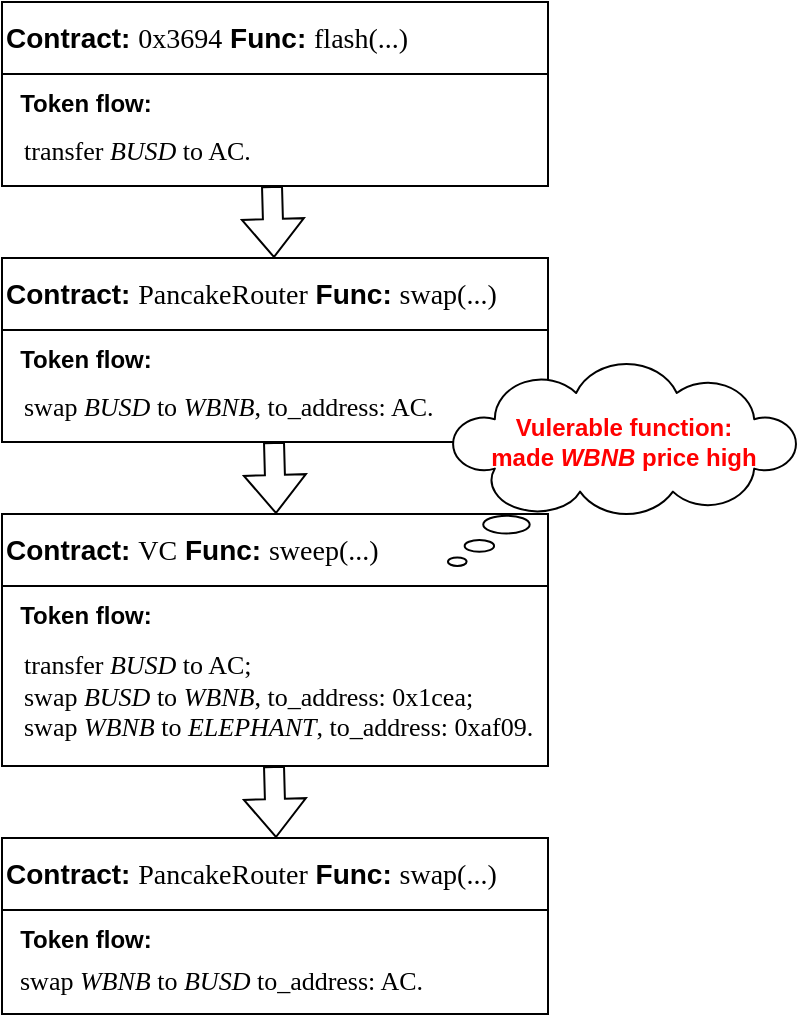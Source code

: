 <mxfile version="21.3.3" type="github">
  <diagram name="第 1 页" id="DpBAecrN9S_4ORhCehox">
    <mxGraphModel dx="1562" dy="845" grid="0" gridSize="10" guides="1" tooltips="1" connect="1" arrows="1" fold="1" page="1" pageScale="1" pageWidth="827" pageHeight="1169" math="0" shadow="0">
      <root>
        <mxCell id="0" />
        <mxCell id="1" parent="0" />
        <mxCell id="39Ndfhp_dy2rKstH9wdf-5" value="" style="rounded=0;whiteSpace=wrap;html=1;" vertex="1" parent="1">
          <mxGeometry x="110" y="155" width="273" height="92" as="geometry" />
        </mxCell>
        <mxCell id="39Ndfhp_dy2rKstH9wdf-6" value="&lt;font style=&quot;font-size: 14px;&quot;&gt;&lt;b&gt;Contract:&lt;/b&gt; &lt;font face=&quot;Times New Roman&quot;&gt;0x3694&lt;/font&gt; &lt;b&gt;Func: &lt;/b&gt;&lt;font face=&quot;Times New Roman&quot;&gt;flash(...)&lt;/font&gt;&lt;/font&gt;" style="rounded=0;whiteSpace=wrap;html=1;align=left;" vertex="1" parent="1">
          <mxGeometry x="110" y="155" width="273" height="36" as="geometry" />
        </mxCell>
        <mxCell id="39Ndfhp_dy2rKstH9wdf-7" value="Token flow:" style="text;html=1;strokeColor=none;fillColor=none;align=center;verticalAlign=middle;whiteSpace=wrap;rounded=0;fontStyle=1" vertex="1" parent="1">
          <mxGeometry x="110" y="191" width="84" height="30" as="geometry" />
        </mxCell>
        <mxCell id="39Ndfhp_dy2rKstH9wdf-9" value="&lt;font face=&quot;Times New Roman&quot; style=&quot;font-size: 13px;&quot;&gt;transfer &lt;i style=&quot;font-size: 13px;&quot;&gt;BUSD&lt;/i&gt;&amp;nbsp;to AC.&lt;/font&gt;" style="text;html=1;strokeColor=none;fillColor=none;align=left;verticalAlign=middle;whiteSpace=wrap;rounded=0;fontSize=13;" vertex="1" parent="1">
          <mxGeometry x="119" y="213.25" width="276" height="30.5" as="geometry" />
        </mxCell>
        <mxCell id="39Ndfhp_dy2rKstH9wdf-10" value="" style="rounded=0;whiteSpace=wrap;html=1;" vertex="1" parent="1">
          <mxGeometry x="110" y="283" width="273" height="92" as="geometry" />
        </mxCell>
        <mxCell id="39Ndfhp_dy2rKstH9wdf-11" value="&lt;font style=&quot;font-size: 14px;&quot;&gt;&lt;b&gt;Contract:&lt;/b&gt;&amp;nbsp;&lt;font face=&quot;Times New Roman&quot;&gt;PancakeRouter&lt;/font&gt;&amp;nbsp;&lt;b&gt;Func: &lt;/b&gt;&lt;font face=&quot;Times New Roman&quot;&gt;swap(...)&lt;/font&gt;&lt;/font&gt;" style="rounded=0;whiteSpace=wrap;html=1;align=left;" vertex="1" parent="1">
          <mxGeometry x="110" y="283" width="273" height="36" as="geometry" />
        </mxCell>
        <mxCell id="39Ndfhp_dy2rKstH9wdf-12" value="Token flow:" style="text;html=1;strokeColor=none;fillColor=none;align=center;verticalAlign=middle;whiteSpace=wrap;rounded=0;fontStyle=1" vertex="1" parent="1">
          <mxGeometry x="110" y="319" width="84" height="30" as="geometry" />
        </mxCell>
        <mxCell id="39Ndfhp_dy2rKstH9wdf-13" value="&lt;font face=&quot;Times New Roman&quot; style=&quot;font-size: 13px;&quot;&gt;swap &lt;i style=&quot;font-size: 13px;&quot;&gt;BUSD&lt;/i&gt; to &lt;i style=&quot;font-size: 13px;&quot;&gt;WBNB&lt;/i&gt;, to_address: AC.&lt;/font&gt;" style="text;html=1;strokeColor=none;fillColor=none;align=left;verticalAlign=middle;whiteSpace=wrap;rounded=0;fontSize=13;" vertex="1" parent="1">
          <mxGeometry x="119" y="341.25" width="276" height="30.5" as="geometry" />
        </mxCell>
        <mxCell id="39Ndfhp_dy2rKstH9wdf-14" value="" style="rounded=0;whiteSpace=wrap;html=1;" vertex="1" parent="1">
          <mxGeometry x="110" y="411" width="273" height="126" as="geometry" />
        </mxCell>
        <mxCell id="39Ndfhp_dy2rKstH9wdf-15" value="&lt;font style=&quot;font-size: 14px;&quot;&gt;&lt;b&gt;Contract:&lt;/b&gt;&amp;nbsp;&lt;font face=&quot;Times New Roman&quot;&gt;VC&lt;/font&gt;&amp;nbsp;&lt;b&gt;Func: &lt;/b&gt;&lt;font face=&quot;Times New Roman&quot;&gt;sweep(...)&lt;/font&gt;&lt;/font&gt;" style="rounded=0;whiteSpace=wrap;html=1;align=left;" vertex="1" parent="1">
          <mxGeometry x="110" y="411" width="273" height="36" as="geometry" />
        </mxCell>
        <mxCell id="39Ndfhp_dy2rKstH9wdf-16" value="Token flow:" style="text;html=1;strokeColor=none;fillColor=none;align=center;verticalAlign=middle;whiteSpace=wrap;rounded=0;fontStyle=1" vertex="1" parent="1">
          <mxGeometry x="110" y="447" width="84" height="30" as="geometry" />
        </mxCell>
        <mxCell id="39Ndfhp_dy2rKstH9wdf-17" value="&lt;font face=&quot;Times New Roman&quot;&gt;transfer &lt;i&gt;BUSD &lt;/i&gt;to AC;&lt;br&gt;swap &lt;i&gt;BUSD &lt;/i&gt;to &lt;i&gt;WBNB&lt;/i&gt;, to_address: 0x1cea;&lt;br&gt;swap &lt;i&gt;WBNB&lt;/i&gt;&amp;nbsp;to &lt;i&gt;ELEPHANT&lt;/i&gt;, to_address: 0xaf09.&amp;nbsp;&lt;br&gt;&lt;/font&gt;" style="text;html=1;strokeColor=none;fillColor=none;align=left;verticalAlign=middle;whiteSpace=wrap;rounded=0;fontSize=13;" vertex="1" parent="1">
          <mxGeometry x="119" y="477" width="276" height="49.75" as="geometry" />
        </mxCell>
        <mxCell id="39Ndfhp_dy2rKstH9wdf-18" value="" style="rounded=0;whiteSpace=wrap;html=1;" vertex="1" parent="1">
          <mxGeometry x="110" y="573" width="273" height="88" as="geometry" />
        </mxCell>
        <mxCell id="39Ndfhp_dy2rKstH9wdf-19" value="&lt;font style=&quot;font-size: 14px;&quot;&gt;&lt;b&gt;Contract:&lt;/b&gt;&amp;nbsp;&lt;font face=&quot;Times New Roman&quot;&gt;PancakeRouter&lt;/font&gt;&amp;nbsp;&lt;b&gt;Func: &lt;/b&gt;&lt;font face=&quot;Times New Roman&quot;&gt;swap(...)&lt;/font&gt;&lt;/font&gt;" style="rounded=0;whiteSpace=wrap;html=1;align=left;" vertex="1" parent="1">
          <mxGeometry x="110" y="573" width="273" height="36" as="geometry" />
        </mxCell>
        <mxCell id="39Ndfhp_dy2rKstH9wdf-20" value="Token flow:" style="text;html=1;strokeColor=none;fillColor=none;align=center;verticalAlign=middle;whiteSpace=wrap;rounded=0;fontStyle=1" vertex="1" parent="1">
          <mxGeometry x="110" y="609" width="84" height="30" as="geometry" />
        </mxCell>
        <mxCell id="39Ndfhp_dy2rKstH9wdf-21" value="&lt;font face=&quot;Times New Roman&quot;&gt;&lt;br&gt;swap &lt;i&gt;WBNB&lt;/i&gt;&amp;nbsp;to &lt;i&gt;BUSD&lt;/i&gt;&amp;nbsp;to_address: AC.&amp;nbsp;&lt;br&gt;&lt;/font&gt;" style="text;html=1;strokeColor=none;fillColor=none;align=left;verticalAlign=middle;whiteSpace=wrap;rounded=0;fontSize=13;" vertex="1" parent="1">
          <mxGeometry x="117" y="622.13" width="276" height="27.75" as="geometry" />
        </mxCell>
        <mxCell id="39Ndfhp_dy2rKstH9wdf-24" value="" style="shape=flexArrow;endArrow=classic;html=1;rounded=0;" edge="1" parent="1" target="39Ndfhp_dy2rKstH9wdf-11">
          <mxGeometry width="50" height="50" relative="1" as="geometry">
            <mxPoint x="245" y="247" as="sourcePoint" />
            <mxPoint x="295" y="193.75" as="targetPoint" />
          </mxGeometry>
        </mxCell>
        <mxCell id="39Ndfhp_dy2rKstH9wdf-25" value="" style="shape=flexArrow;endArrow=classic;html=1;rounded=0;" edge="1" parent="1">
          <mxGeometry width="50" height="50" relative="1" as="geometry">
            <mxPoint x="246" y="375" as="sourcePoint" />
            <mxPoint x="247" y="411" as="targetPoint" />
          </mxGeometry>
        </mxCell>
        <mxCell id="39Ndfhp_dy2rKstH9wdf-27" value="" style="shape=flexArrow;endArrow=classic;html=1;rounded=0;" edge="1" parent="1">
          <mxGeometry width="50" height="50" relative="1" as="geometry">
            <mxPoint x="246" y="537" as="sourcePoint" />
            <mxPoint x="247" y="573" as="targetPoint" />
          </mxGeometry>
        </mxCell>
        <mxCell id="39Ndfhp_dy2rKstH9wdf-28" value="" style="whiteSpace=wrap;html=1;shape=mxgraph.basic.cloud_callout" vertex="1" parent="1">
          <mxGeometry x="333" y="336" width="175" height="101" as="geometry" />
        </mxCell>
        <mxCell id="39Ndfhp_dy2rKstH9wdf-29" value="Vulerable function:&lt;br style=&quot;border-color: var(--border-color);&quot;&gt;made &lt;i&gt;WBNB&lt;/i&gt; price high" style="text;html=1;strokeColor=none;fillColor=none;align=center;verticalAlign=middle;whiteSpace=wrap;rounded=0;fontStyle=1;fontColor=#ff0000;" vertex="1" parent="1">
          <mxGeometry x="350.5" y="348" width="140" height="53" as="geometry" />
        </mxCell>
      </root>
    </mxGraphModel>
  </diagram>
</mxfile>
